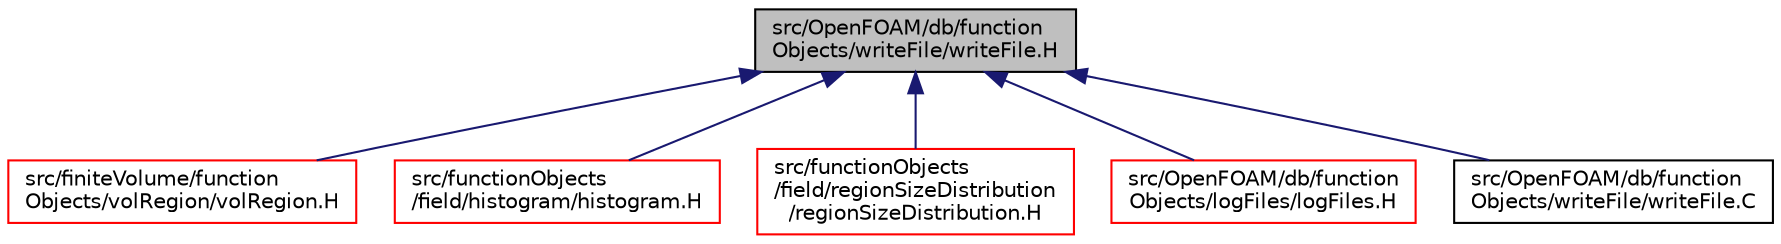 digraph "src/OpenFOAM/db/functionObjects/writeFile/writeFile.H"
{
  bgcolor="transparent";
  edge [fontname="Helvetica",fontsize="10",labelfontname="Helvetica",labelfontsize="10"];
  node [fontname="Helvetica",fontsize="10",shape=record];
  Node92 [label="src/OpenFOAM/db/function\lObjects/writeFile/writeFile.H",height=0.2,width=0.4,color="black", fillcolor="grey75", style="filled", fontcolor="black"];
  Node92 -> Node93 [dir="back",color="midnightblue",fontsize="10",style="solid",fontname="Helvetica"];
  Node93 [label="src/finiteVolume/function\lObjects/volRegion/volRegion.H",height=0.2,width=0.4,color="red",URL="$a03449.html"];
  Node92 -> Node100 [dir="back",color="midnightblue",fontsize="10",style="solid",fontname="Helvetica"];
  Node100 [label="src/functionObjects\l/field/histogram/histogram.H",height=0.2,width=0.4,color="red",URL="$a04688.html"];
  Node92 -> Node102 [dir="back",color="midnightblue",fontsize="10",style="solid",fontname="Helvetica"];
  Node102 [label="src/functionObjects\l/field/regionSizeDistribution\l/regionSizeDistribution.H",height=0.2,width=0.4,color="red",URL="$a04784.html"];
  Node92 -> Node105 [dir="back",color="midnightblue",fontsize="10",style="solid",fontname="Helvetica"];
  Node105 [label="src/OpenFOAM/db/function\lObjects/logFiles/logFiles.H",height=0.2,width=0.4,color="red",URL="$a09671.html"];
  Node92 -> Node138 [dir="back",color="midnightblue",fontsize="10",style="solid",fontname="Helvetica"];
  Node138 [label="src/OpenFOAM/db/function\lObjects/writeFile/writeFile.C",height=0.2,width=0.4,color="black",URL="$a09701.html"];
}
